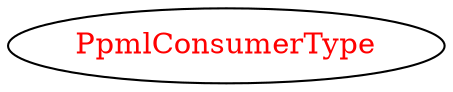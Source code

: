 digraph dependencyGraph {
 concentrate=true;
 ranksep="2.0";
 rankdir="LR"; 
 splines="ortho";
"PpmlConsumerType" [fontcolor="red"];
}